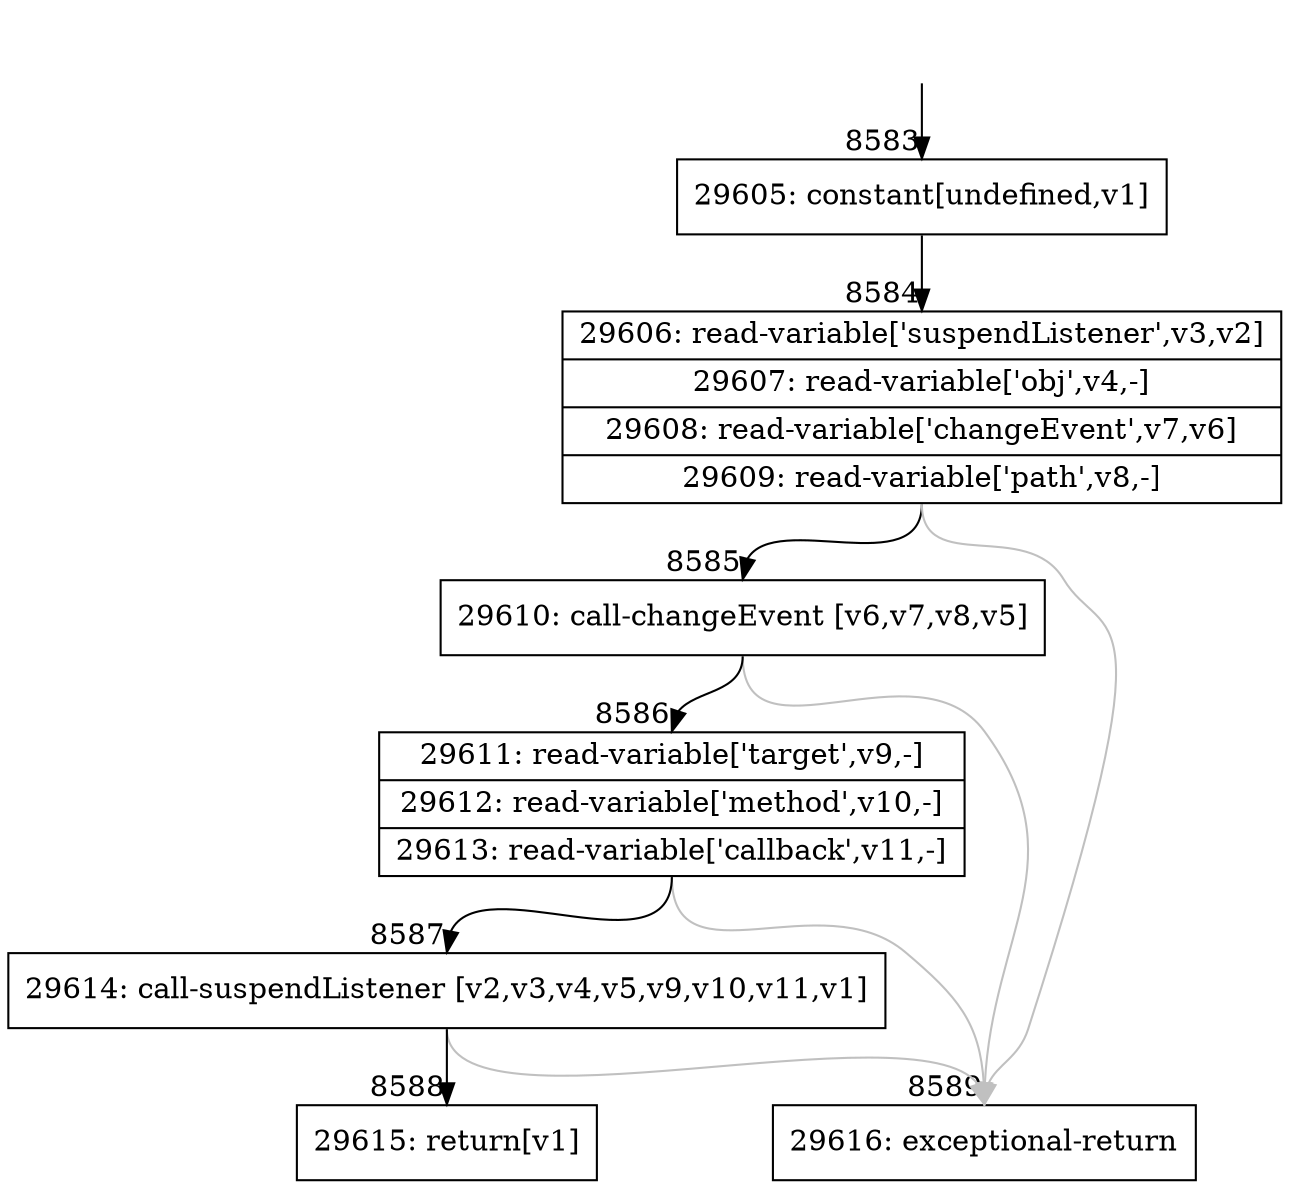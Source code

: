 digraph {
rankdir="TD"
BB_entry719[shape=none,label=""];
BB_entry719 -> BB8583 [tailport=s, headport=n, headlabel="    8583"]
BB8583 [shape=record label="{29605: constant[undefined,v1]}" ] 
BB8583 -> BB8584 [tailport=s, headport=n, headlabel="      8584"]
BB8584 [shape=record label="{29606: read-variable['suspendListener',v3,v2]|29607: read-variable['obj',v4,-]|29608: read-variable['changeEvent',v7,v6]|29609: read-variable['path',v8,-]}" ] 
BB8584 -> BB8585 [tailport=s, headport=n, headlabel="      8585"]
BB8584 -> BB8589 [tailport=s, headport=n, color=gray, headlabel="      8589"]
BB8585 [shape=record label="{29610: call-changeEvent [v6,v7,v8,v5]}" ] 
BB8585 -> BB8586 [tailport=s, headport=n, headlabel="      8586"]
BB8585 -> BB8589 [tailport=s, headport=n, color=gray]
BB8586 [shape=record label="{29611: read-variable['target',v9,-]|29612: read-variable['method',v10,-]|29613: read-variable['callback',v11,-]}" ] 
BB8586 -> BB8587 [tailport=s, headport=n, headlabel="      8587"]
BB8586 -> BB8589 [tailport=s, headport=n, color=gray]
BB8587 [shape=record label="{29614: call-suspendListener [v2,v3,v4,v5,v9,v10,v11,v1]}" ] 
BB8587 -> BB8588 [tailport=s, headport=n, headlabel="      8588"]
BB8587 -> BB8589 [tailport=s, headport=n, color=gray]
BB8588 [shape=record label="{29615: return[v1]}" ] 
BB8589 [shape=record label="{29616: exceptional-return}" ] 
//#$~ 15427
}
